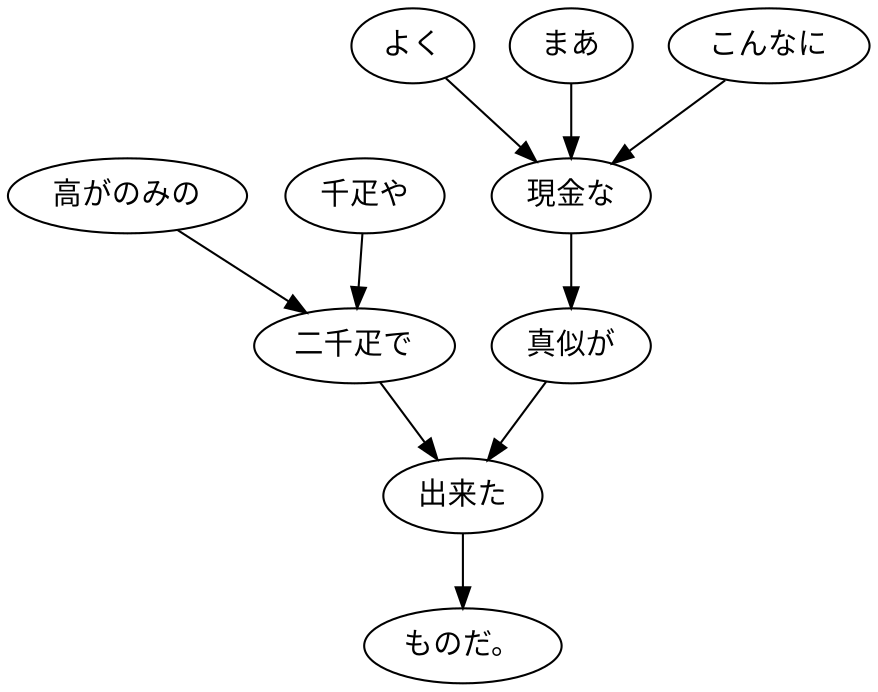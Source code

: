 digraph graph4189 {
	node0 [label="高がのみの"];
	node1 [label="千疋や"];
	node2 [label="二千疋で"];
	node3 [label="よく"];
	node4 [label="まあ"];
	node5 [label="こんなに"];
	node6 [label="現金な"];
	node7 [label="真似が"];
	node8 [label="出来た"];
	node9 [label="ものだ。"];
	node0 -> node2;
	node1 -> node2;
	node2 -> node8;
	node3 -> node6;
	node4 -> node6;
	node5 -> node6;
	node6 -> node7;
	node7 -> node8;
	node8 -> node9;
}
